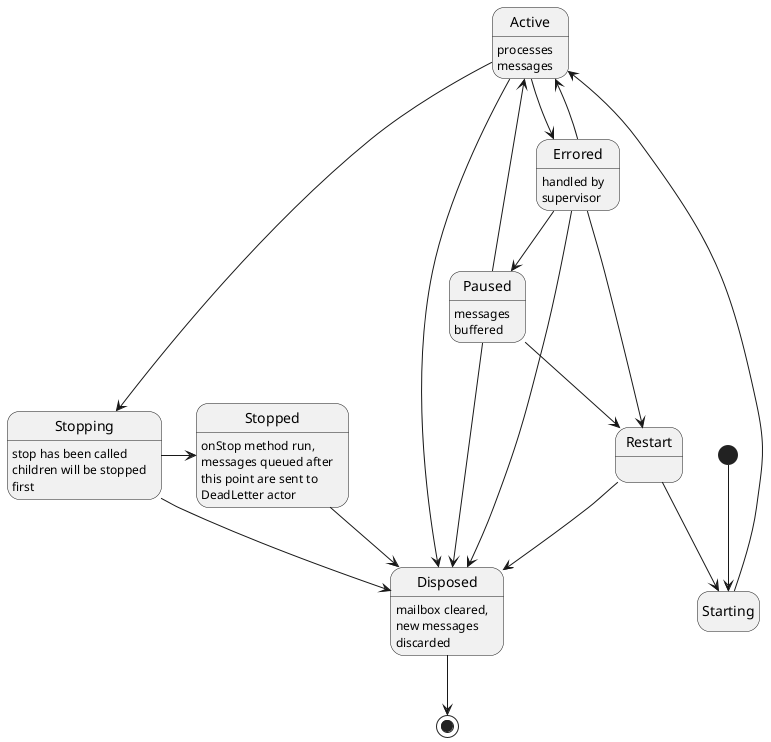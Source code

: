 @startuml
hide empty description
[*] --> Starting 
Starting --> Active
Active --> Stopping
Stopping -> Stopped
Active --> Disposed
Stopping --> Disposed
Stopped --> Disposed
Paused --> Restart
Paused --> Active
Restart --> Starting
Paused --> Disposed
Disposed --> [*]
Active --> Errored
Errored --> Active
Errored --> Disposed
Errored --> Restart
Errored --> Paused
Restart --> Disposed

Active: processes\nmessages
Stopping: stop has been called\nchildren will be stopped\nfirst
Stopped: onStop method run,\nmessages queued after\nthis point are sent to\nDeadLetter actor
Paused: messages\nbuffered
Disposed: mailbox cleared,\nnew messages\ndiscarded
Errored: handled by\nsupervisor
Restart: 

@enduml